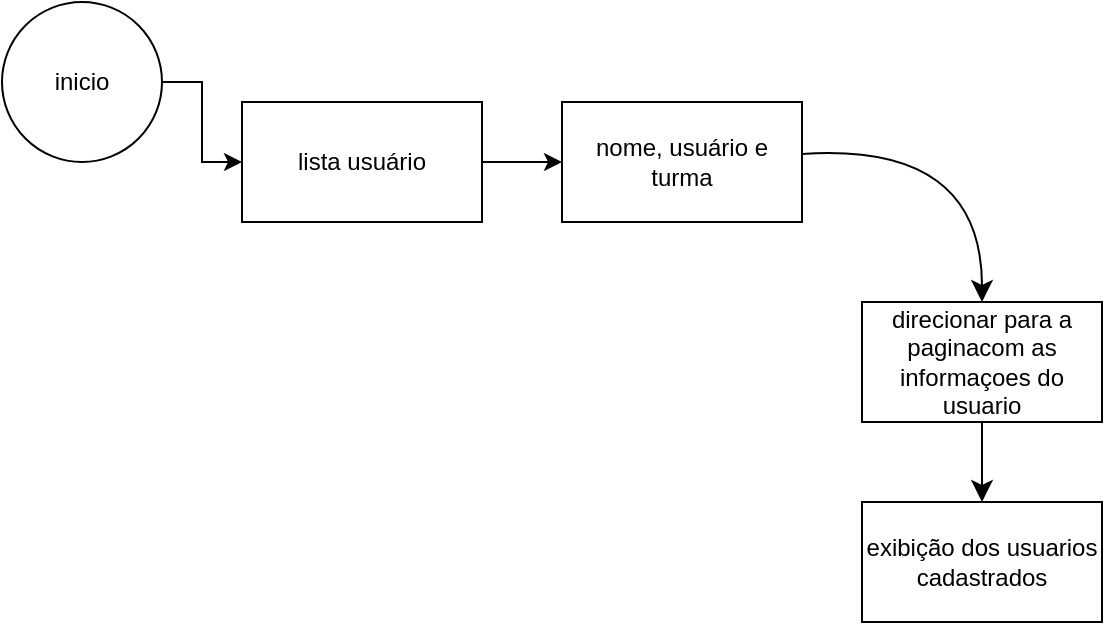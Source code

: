 <mxfile version="26.0.16">
  <diagram name="Página-1" id="Ak9r02H6mfEe0BIQiKck">
    <mxGraphModel dx="462" dy="821" grid="1" gridSize="10" guides="1" tooltips="1" connect="1" arrows="1" fold="1" page="1" pageScale="1" pageWidth="827" pageHeight="1169" math="0" shadow="0">
      <root>
        <mxCell id="0" />
        <mxCell id="1" parent="0" />
        <mxCell id="-8xBnZcwmEysZHi2TS6a-3" style="edgeStyle=orthogonalEdgeStyle;rounded=0;orthogonalLoop=1;jettySize=auto;html=1;exitX=1;exitY=0.5;exitDx=0;exitDy=0;entryX=0;entryY=0.5;entryDx=0;entryDy=0;" parent="1" source="-8xBnZcwmEysZHi2TS6a-1" target="-8xBnZcwmEysZHi2TS6a-2" edge="1">
          <mxGeometry relative="1" as="geometry" />
        </mxCell>
        <mxCell id="-8xBnZcwmEysZHi2TS6a-1" value="inicio" style="ellipse;whiteSpace=wrap;html=1;aspect=fixed;" parent="1" vertex="1">
          <mxGeometry x="40" y="40" width="80" height="80" as="geometry" />
        </mxCell>
        <mxCell id="-8xBnZcwmEysZHi2TS6a-5" value="" style="edgeStyle=orthogonalEdgeStyle;rounded=0;orthogonalLoop=1;jettySize=auto;html=1;" parent="1" source="-8xBnZcwmEysZHi2TS6a-2" target="-8xBnZcwmEysZHi2TS6a-4" edge="1">
          <mxGeometry relative="1" as="geometry" />
        </mxCell>
        <mxCell id="-8xBnZcwmEysZHi2TS6a-2" value="lista usuário" style="whiteSpace=wrap;html=1;" parent="1" vertex="1">
          <mxGeometry x="160" y="90" width="120" height="60" as="geometry" />
        </mxCell>
        <mxCell id="x1cvdb_2SPTPcETXyPyy-1" style="edgeStyle=none;curved=1;rounded=0;orthogonalLoop=1;jettySize=auto;html=1;entryX=0.5;entryY=0;entryDx=0;entryDy=0;fontSize=12;startSize=8;endSize=8;" edge="1" parent="1" source="-8xBnZcwmEysZHi2TS6a-4" target="-8xBnZcwmEysZHi2TS6a-8">
          <mxGeometry relative="1" as="geometry">
            <Array as="points">
              <mxPoint x="530" y="110" />
            </Array>
          </mxGeometry>
        </mxCell>
        <mxCell id="-8xBnZcwmEysZHi2TS6a-4" value="nome, usuário e turma" style="whiteSpace=wrap;html=1;" parent="1" vertex="1">
          <mxGeometry x="320" y="90" width="120" height="60" as="geometry" />
        </mxCell>
        <mxCell id="x1cvdb_2SPTPcETXyPyy-2" style="edgeStyle=none;curved=1;rounded=0;orthogonalLoop=1;jettySize=auto;html=1;entryX=0.5;entryY=0;entryDx=0;entryDy=0;fontSize=12;startSize=8;endSize=8;" edge="1" parent="1" source="-8xBnZcwmEysZHi2TS6a-8" target="-8xBnZcwmEysZHi2TS6a-28">
          <mxGeometry relative="1" as="geometry" />
        </mxCell>
        <mxCell id="-8xBnZcwmEysZHi2TS6a-8" value="direcionar para a paginacom as informaçoes do usuario" style="whiteSpace=wrap;html=1;" parent="1" vertex="1">
          <mxGeometry x="470" y="190" width="120" height="60" as="geometry" />
        </mxCell>
        <mxCell id="-8xBnZcwmEysZHi2TS6a-28" value="exibição dos usuarios cadastrados" style="whiteSpace=wrap;html=1;" parent="1" vertex="1">
          <mxGeometry x="470" y="290" width="120" height="60" as="geometry" />
        </mxCell>
      </root>
    </mxGraphModel>
  </diagram>
</mxfile>
